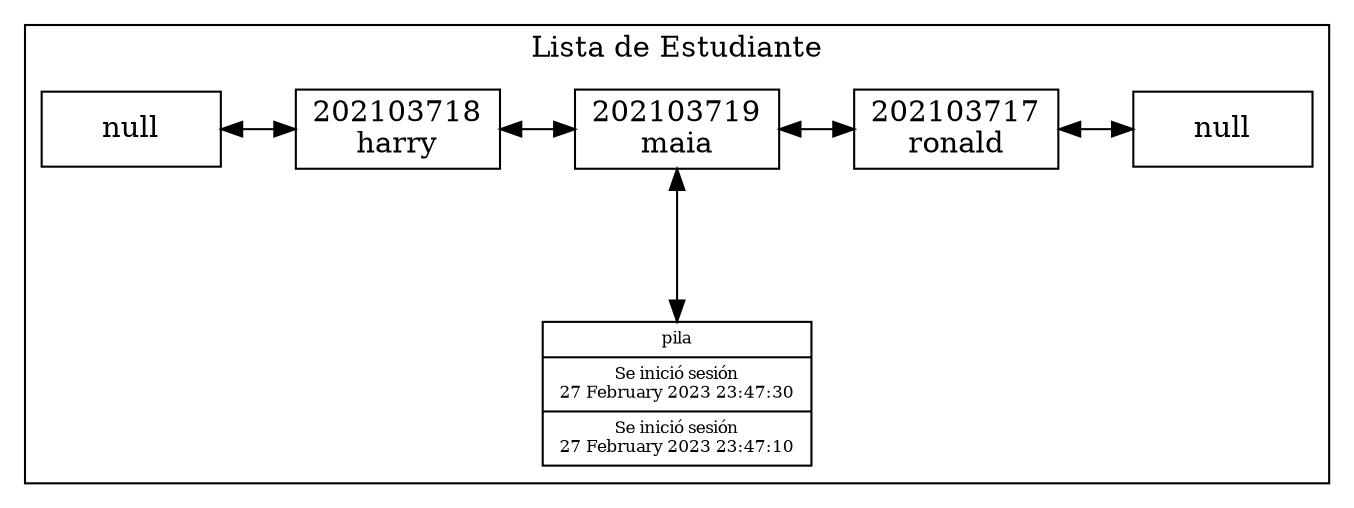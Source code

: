 digraph listadoble{
node[shape = box fillcolor = "white" style = filled];
subgraph cluster_l{ 
label = "Lista de Estudiante" 
edge[dir = "both" minlen = 2] 
nodon1[width = 1.2 label = "null" fillcolor = white] 
nodon2[width = 1.2 label = "null" fillcolor = white] 
nodo0[width = 1.2 label="202103718\nharry"]
nodo1[width = 1.2 label="202103719\nmaia"]
nodo2[width = 1.2 label="202103717\nronald"]
nodon1 -> nodo0
nodo0 -> nodo1
nodo1 -> nodo2
nodo2 -> nodon2
{rank = same;nodon1;nodon2;nodo0;nodo1;nodo2}
pila1[fontsize = 8 shape = record fillcolor = white label = "{pila|Se inició sesión\n27 February 2023 23:47:30|Se inició sesión\n27 February 2023 23:47:10}"]
nodo1 -> pila1
}
}